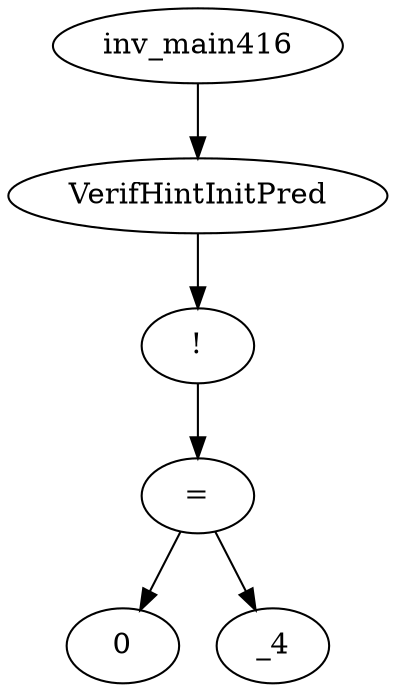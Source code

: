 digraph dag {
0 [label="inv_main416"];
1 [label="VerifHintInitPred"];
2 [label="!"];
3 [label="="];
4 [label="0"];
5 [label="_4"];
0->1
1->2
2->3
3->5
3 -> 4
}
